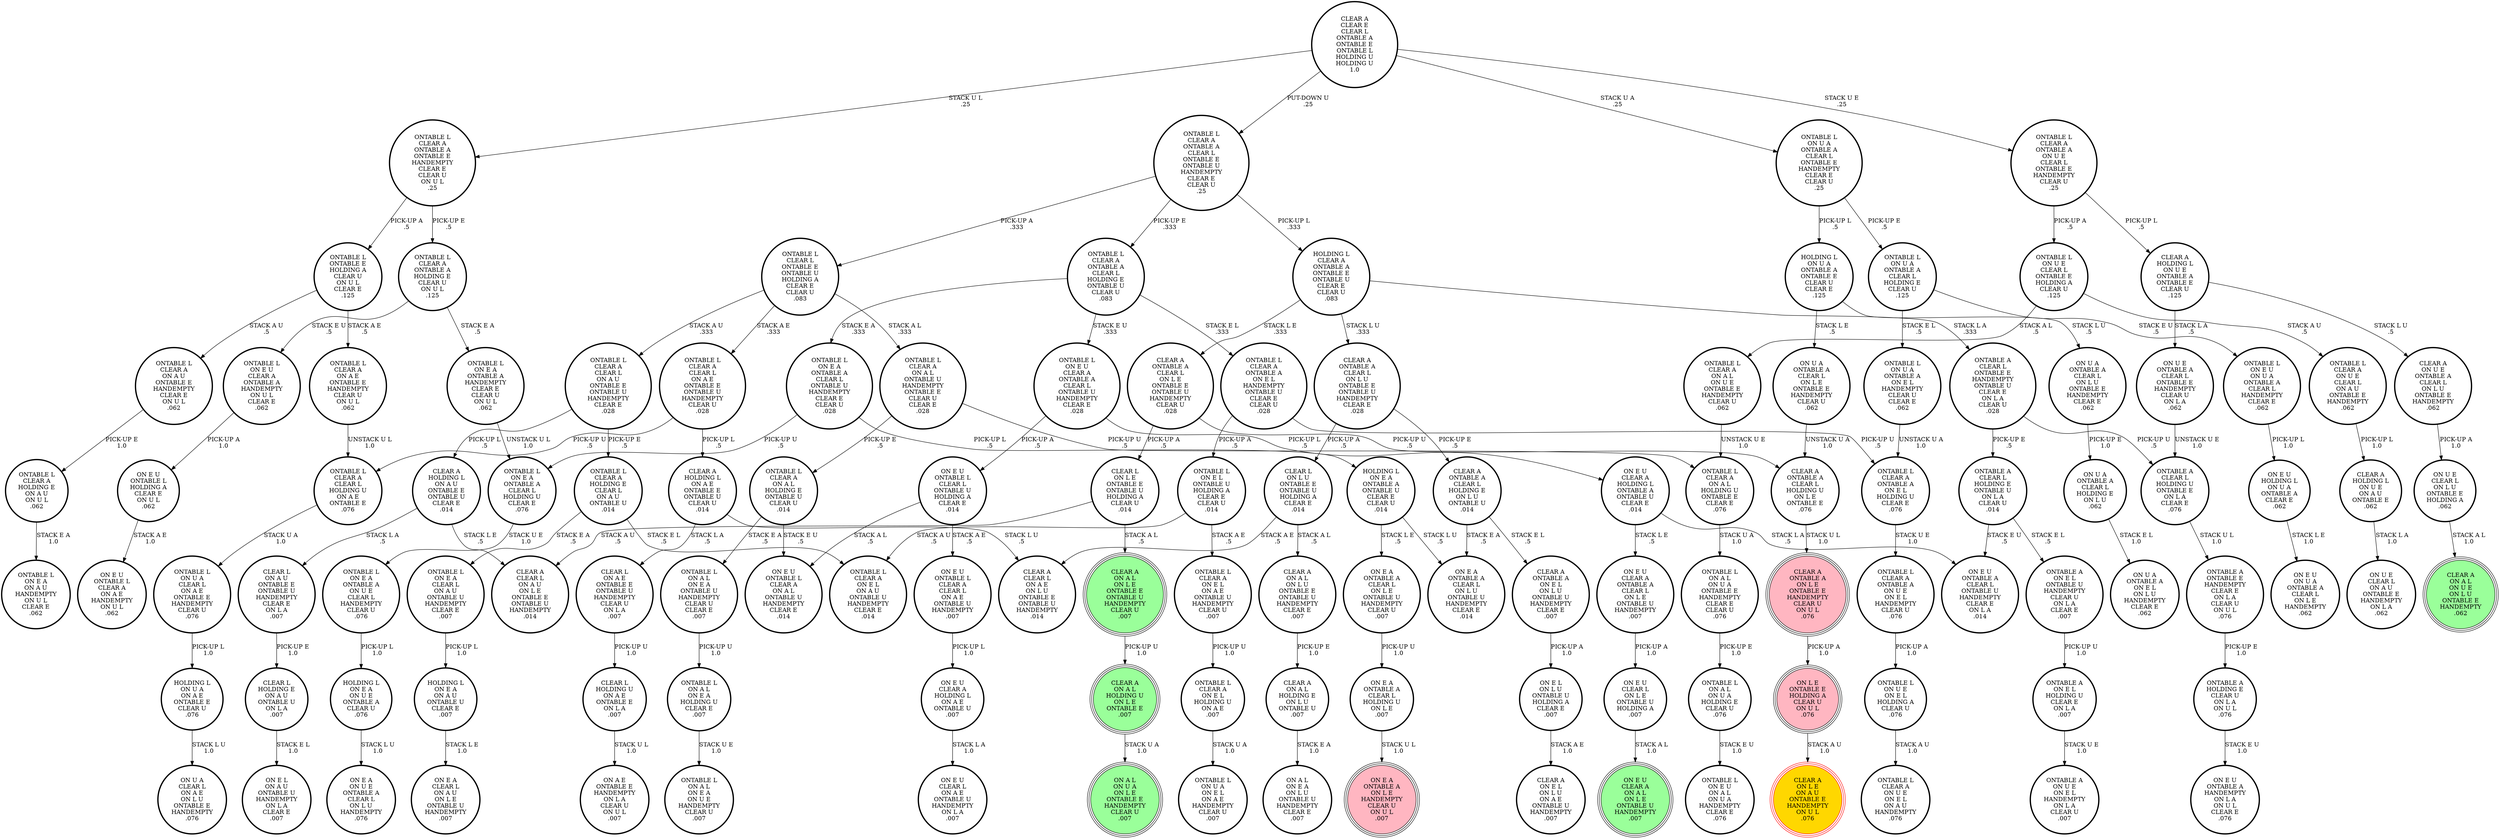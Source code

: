 digraph {
"ONTABLE L\nCLEAR A\nON A U\nONTABLE E\nHANDEMPTY\nCLEAR E\nON U L\n.062\n" -> "ONTABLE L\nCLEAR A\nHOLDING E\nON A U\nON U L\n.062\n"[label="PICK-UP E\n1.0\n"];
"ONTABLE L\nON E A\nONTABLE A\nCLEAR L\nHOLDING U\nCLEAR E\n.076\n" -> "ONTABLE L\nON E A\nONTABLE A\nON U E\nCLEAR L\nHANDEMPTY\nCLEAR U\n.076\n"[label="STACK U E\n1.0\n"];
"CLEAR A\nCLEAR E\nCLEAR L\nONTABLE A\nONTABLE E\nONTABLE L\nHOLDING U\nHOLDING U\n1.0\n" -> "ONTABLE L\nCLEAR A\nONTABLE A\nCLEAR L\nONTABLE E\nONTABLE U\nHANDEMPTY\nCLEAR E\nCLEAR U\n.25\n"[label="PUT-DOWN U\n.25\n"];
"CLEAR A\nCLEAR E\nCLEAR L\nONTABLE A\nONTABLE E\nONTABLE L\nHOLDING U\nHOLDING U\n1.0\n" -> "ONTABLE L\nON U A\nONTABLE A\nCLEAR L\nONTABLE E\nHANDEMPTY\nCLEAR E\nCLEAR U\n.25\n"[label="STACK U A\n.25\n"];
"CLEAR A\nCLEAR E\nCLEAR L\nONTABLE A\nONTABLE E\nONTABLE L\nHOLDING U\nHOLDING U\n1.0\n" -> "ONTABLE L\nCLEAR A\nONTABLE A\nONTABLE E\nHANDEMPTY\nCLEAR E\nCLEAR U\nON U L\n.25\n"[label="STACK U L\n.25\n"];
"CLEAR A\nCLEAR E\nCLEAR L\nONTABLE A\nONTABLE E\nONTABLE L\nHOLDING U\nHOLDING U\n1.0\n" -> "ONTABLE L\nCLEAR A\nONTABLE A\nON U E\nCLEAR L\nONTABLE E\nHANDEMPTY\nCLEAR U\n.25\n"[label="STACK U E\n.25\n"];
"ONTABLE L\nCLEAR A\nONTABLE A\nON U E\nON E L\nHANDEMPTY\nCLEAR U\n.076\n" -> "ONTABLE L\nON U E\nON E L\nHOLDING A\nCLEAR U\n.076\n"[label="PICK-UP A\n1.0\n"];
"HOLDING L\nON E A\nON U E\nONTABLE A\nCLEAR U\n.076\n" -> "ON E A\nON U E\nONTABLE A\nCLEAR L\nON L U\nHANDEMPTY\n.076\n"[label="STACK L U\n1.0\n"];
"CLEAR A\nONTABLE A\nCLEAR L\nON L E\nONTABLE E\nONTABLE U\nHANDEMPTY\nCLEAR U\n.028\n" -> "CLEAR A\nONTABLE A\nCLEAR L\nHOLDING U\nON L E\nONTABLE E\n.076\n"[label="PICK-UP U\n.5\n"];
"CLEAR A\nONTABLE A\nCLEAR L\nON L E\nONTABLE E\nONTABLE U\nHANDEMPTY\nCLEAR U\n.028\n" -> "CLEAR L\nON L E\nONTABLE E\nONTABLE U\nHOLDING A\nCLEAR U\n.014\n"[label="PICK-UP A\n.5\n"];
"ONTABLE L\nON A L\nON U A\nHOLDING E\nCLEAR U\n.076\n" -> "ONTABLE L\nON E U\nON A L\nON U A\nHANDEMPTY\nCLEAR E\n.076\n"[label="STACK E U\n1.0\n"];
"ONTABLE L\nCLEAR A\nHOLDING E\nCLEAR L\nON A U\nONTABLE U\n.014\n" -> "ONTABLE L\nON E A\nCLEAR L\nON A U\nONTABLE U\nHANDEMPTY\nCLEAR E\n.007\n"[label="STACK E A\n.5\n"];
"ONTABLE L\nCLEAR A\nHOLDING E\nCLEAR L\nON A U\nONTABLE U\n.014\n" -> "ONTABLE L\nCLEAR A\nON E L\nON A U\nONTABLE U\nHANDEMPTY\nCLEAR E\n.014\n"[label="STACK E L\n.5\n"];
"ONTABLE L\nON E A\nONTABLE A\nCLEAR L\nONTABLE U\nHANDEMPTY\nCLEAR E\nCLEAR U\n.028\n" -> "HOLDING L\nON E A\nONTABLE A\nONTABLE U\nCLEAR E\nCLEAR U\n.014\n"[label="PICK-UP L\n.5\n"];
"ONTABLE L\nON E A\nONTABLE A\nCLEAR L\nONTABLE U\nHANDEMPTY\nCLEAR E\nCLEAR U\n.028\n" -> "ONTABLE L\nON E A\nONTABLE A\nCLEAR L\nHOLDING U\nCLEAR E\n.076\n"[label="PICK-UP U\n.5\n"];
"ONTABLE L\nON E U\nCLEAR A\nONTABLE A\nHANDEMPTY\nON U L\nCLEAR E\n.062\n" -> "ON E U\nONTABLE L\nHOLDING A\nCLEAR E\nON U L\n.062\n"[label="PICK-UP A\n1.0\n"];
"ON E L\nON L U\nONTABLE U\nHOLDING A\nCLEAR E\n.007\n" -> "CLEAR A\nON E L\nON L U\nON A E\nONTABLE U\nHANDEMPTY\n.007\n"[label="STACK A E\n1.0\n"];
"CLEAR A\nONTABLE A\nCLEAR L\nHOLDING U\nON L E\nONTABLE E\n.076\n" -> "CLEAR A\nONTABLE A\nON L E\nONTABLE E\nHANDEMPTY\nCLEAR U\nON U L\n.076\n"[label="STACK U L\n1.0\n"];
"ONTABLE L\nON U E\nCLEAR L\nONTABLE E\nHOLDING A\nCLEAR U\n.125\n" -> "ONTABLE L\nCLEAR A\nON U E\nCLEAR L\nON A U\nONTABLE E\nHANDEMPTY\n.062\n"[label="STACK A U\n.5\n"];
"ONTABLE L\nON U E\nCLEAR L\nONTABLE E\nHOLDING A\nCLEAR U\n.125\n" -> "ONTABLE L\nCLEAR A\nON A L\nON U E\nONTABLE E\nHANDEMPTY\nCLEAR U\n.062\n"[label="STACK A L\n.5\n"];
"ONTABLE L\nON E A\nONTABLE A\nON U E\nCLEAR L\nHANDEMPTY\nCLEAR U\n.076\n" -> "HOLDING L\nON E A\nON U E\nONTABLE A\nCLEAR U\n.076\n"[label="PICK-UP L\n1.0\n"];
"HOLDING L\nON E A\nON A U\nONTABLE U\nCLEAR E\n.007\n" -> "ON E A\nCLEAR L\nON A U\nON L E\nONTABLE U\nHANDEMPTY\n.007\n"[label="STACK L E\n1.0\n"];
"ONTABLE L\nCLEAR A\nCLEAR L\nON A U\nONTABLE E\nONTABLE U\nHANDEMPTY\nCLEAR E\n.028\n" -> "ONTABLE L\nCLEAR A\nHOLDING E\nCLEAR L\nON A U\nONTABLE U\n.014\n"[label="PICK-UP E\n.5\n"];
"ONTABLE L\nCLEAR A\nCLEAR L\nON A U\nONTABLE E\nONTABLE U\nHANDEMPTY\nCLEAR E\n.028\n" -> "CLEAR A\nHOLDING L\nON A U\nONTABLE E\nONTABLE U\nCLEAR E\n.014\n"[label="PICK-UP L\n.5\n"];
"CLEAR L\nON L E\nONTABLE E\nONTABLE U\nHOLDING A\nCLEAR U\n.014\n" -> "CLEAR A\nCLEAR L\nON A U\nON L E\nONTABLE E\nONTABLE U\nHANDEMPTY\n.014\n"[label="STACK A U\n.5\n"];
"CLEAR L\nON L E\nONTABLE E\nONTABLE U\nHOLDING A\nCLEAR U\n.014\n" -> "CLEAR A\nON A L\nON L E\nONTABLE E\nONTABLE U\nHANDEMPTY\nCLEAR U\n.007\n"[label="STACK A L\n.5\n"];
"ON E A\nONTABLE A\nCLEAR L\nON L E\nONTABLE U\nHANDEMPTY\nCLEAR U\n.007\n" -> "ON E A\nONTABLE A\nCLEAR L\nHOLDING U\nON L E\n.007\n"[label="PICK-UP U\n1.0\n"];
"CLEAR A\nONTABLE A\nCLEAR L\nHOLDING E\nON L U\nONTABLE U\n.014\n" -> "ON E A\nONTABLE A\nCLEAR L\nON L U\nONTABLE U\nHANDEMPTY\nCLEAR E\n.014\n"[label="STACK E A\n.5\n"];
"CLEAR A\nONTABLE A\nCLEAR L\nHOLDING E\nON L U\nONTABLE U\n.014\n" -> "CLEAR A\nONTABLE A\nON E L\nON L U\nONTABLE U\nHANDEMPTY\nCLEAR E\n.007\n"[label="STACK E L\n.5\n"];
"ONTABLE L\nCLEAR A\nONTABLE A\nON E L\nHANDEMPTY\nONTABLE U\nCLEAR E\nCLEAR U\n.028\n" -> "ONTABLE L\nON E L\nONTABLE U\nHOLDING A\nCLEAR E\nCLEAR U\n.014\n"[label="PICK-UP A\n.5\n"];
"ONTABLE L\nCLEAR A\nONTABLE A\nON E L\nHANDEMPTY\nONTABLE U\nCLEAR E\nCLEAR U\n.028\n" -> "ONTABLE L\nCLEAR A\nONTABLE A\nON E L\nHOLDING U\nCLEAR E\n.076\n"[label="PICK-UP U\n.5\n"];
"ONTABLE A\nON E L\nONTABLE U\nHANDEMPTY\nCLEAR U\nON L A\nCLEAR E\n.007\n" -> "ONTABLE A\nON E L\nHOLDING U\nCLEAR E\nON L A\n.007\n"[label="PICK-UP U\n1.0\n"];
"ON L E\nONTABLE E\nHOLDING A\nCLEAR U\nON U L\n.076\n" -> "CLEAR A\nON L E\nON A U\nONTABLE E\nHANDEMPTY\nON U L\n.076\n"[label="STACK A U\n1.0\n"];
"ON U E\nCLEAR L\nON L U\nONTABLE E\nHOLDING A\n.062\n" -> "CLEAR A\nON A L\nON U E\nON L U\nONTABLE E\nHANDEMPTY\n.062\n"[label="STACK A L\n1.0\n"];
"ON U A\nONTABLE A\nCLEAR L\nON L E\nONTABLE E\nHANDEMPTY\nCLEAR U\n.062\n" -> "CLEAR A\nONTABLE A\nCLEAR L\nHOLDING U\nON L E\nONTABLE E\n.076\n"[label="UNSTACK U A\n1.0\n"];
"ONTABLE L\nCLEAR A\nCLEAR L\nON A E\nONTABLE E\nONTABLE U\nHANDEMPTY\nCLEAR U\n.028\n" -> "ONTABLE L\nCLEAR A\nCLEAR L\nHOLDING U\nON A E\nONTABLE E\n.076\n"[label="PICK-UP U\n.5\n"];
"ONTABLE L\nCLEAR A\nCLEAR L\nON A E\nONTABLE E\nONTABLE U\nHANDEMPTY\nCLEAR U\n.028\n" -> "CLEAR A\nHOLDING L\nON A E\nONTABLE E\nONTABLE U\nCLEAR U\n.014\n"[label="PICK-UP L\n.5\n"];
"CLEAR L\nON L U\nONTABLE E\nONTABLE U\nHOLDING A\nCLEAR E\n.014\n" -> "CLEAR A\nON A L\nON L U\nONTABLE E\nONTABLE U\nHANDEMPTY\nCLEAR E\n.007\n"[label="STACK A L\n.5\n"];
"CLEAR L\nON L U\nONTABLE E\nONTABLE U\nHOLDING A\nCLEAR E\n.014\n" -> "CLEAR A\nCLEAR L\nON A E\nON L U\nONTABLE E\nONTABLE U\nHANDEMPTY\n.014\n"[label="STACK A E\n.5\n"];
"CLEAR L\nON A U\nONTABLE E\nONTABLE U\nHANDEMPTY\nCLEAR E\nON L A\n.007\n" -> "CLEAR L\nHOLDING E\nON A U\nONTABLE U\nON L A\n.007\n"[label="PICK-UP E\n1.0\n"];
"ON E A\nONTABLE A\nCLEAR L\nHOLDING U\nON L E\n.007\n" -> "ON E A\nONTABLE A\nON L E\nHANDEMPTY\nCLEAR U\nON U L\n.007\n"[label="STACK U L\n1.0\n"];
"ONTABLE L\nON U A\nCLEAR L\nON A E\nONTABLE E\nHANDEMPTY\nCLEAR U\n.076\n" -> "HOLDING L\nON U A\nON A E\nONTABLE E\nCLEAR U\n.076\n"[label="PICK-UP L\n1.0\n"];
"ONTABLE L\nON U A\nONTABLE A\nCLEAR L\nONTABLE E\nHANDEMPTY\nCLEAR E\nCLEAR U\n.25\n" -> "HOLDING L\nON U A\nONTABLE A\nONTABLE E\nCLEAR U\nCLEAR E\n.125\n"[label="PICK-UP L\n.5\n"];
"ONTABLE L\nON U A\nONTABLE A\nCLEAR L\nONTABLE E\nHANDEMPTY\nCLEAR E\nCLEAR U\n.25\n" -> "ONTABLE L\nON U A\nONTABLE A\nCLEAR L\nHOLDING E\nCLEAR U\n.125\n"[label="PICK-UP E\n.5\n"];
"HOLDING L\nON E A\nONTABLE A\nONTABLE U\nCLEAR E\nCLEAR U\n.014\n" -> "ON E A\nONTABLE A\nCLEAR L\nON L E\nONTABLE U\nHANDEMPTY\nCLEAR U\n.007\n"[label="STACK L E\n.5\n"];
"HOLDING L\nON E A\nONTABLE A\nONTABLE U\nCLEAR E\nCLEAR U\n.014\n" -> "ON E A\nONTABLE A\nCLEAR L\nON L U\nONTABLE U\nHANDEMPTY\nCLEAR E\n.014\n"[label="STACK L U\n.5\n"];
"CLEAR L\nHOLDING U\nON A E\nONTABLE E\nON L A\n.007\n" -> "ON A E\nONTABLE E\nHANDEMPTY\nON L A\nCLEAR U\nON U L\n.007\n"[label="STACK U L\n1.0\n"];
"ONTABLE L\nON U A\nONTABLE A\nON E L\nHANDEMPTY\nCLEAR U\nCLEAR E\n.062\n" -> "ONTABLE L\nCLEAR A\nONTABLE A\nON E L\nHOLDING U\nCLEAR E\n.076\n"[label="UNSTACK U A\n1.0\n"];
"CLEAR A\nONTABLE A\nCLEAR L\nON L U\nONTABLE E\nONTABLE U\nHANDEMPTY\nCLEAR E\n.028\n" -> "CLEAR A\nONTABLE A\nCLEAR L\nHOLDING E\nON L U\nONTABLE U\n.014\n"[label="PICK-UP E\n.5\n"];
"CLEAR A\nONTABLE A\nCLEAR L\nON L U\nONTABLE E\nONTABLE U\nHANDEMPTY\nCLEAR E\n.028\n" -> "CLEAR L\nON L U\nONTABLE E\nONTABLE U\nHOLDING A\nCLEAR E\n.014\n"[label="PICK-UP A\n.5\n"];
"ONTABLE L\nON E A\nONTABLE A\nHANDEMPTY\nCLEAR E\nCLEAR U\nON U L\n.062\n" -> "ONTABLE L\nON E A\nONTABLE A\nCLEAR L\nHOLDING U\nCLEAR E\n.076\n"[label="UNSTACK U L\n1.0\n"];
"CLEAR A\nON A L\nON L E\nONTABLE E\nONTABLE U\nHANDEMPTY\nCLEAR U\n.007\n" -> "CLEAR A\nON A L\nHOLDING U\nON L E\nONTABLE E\n.007\n"[label="PICK-UP U\n1.0\n"];
"ON E U\nONTABLE L\nCLEAR L\nONTABLE U\nHOLDING A\nCLEAR E\n.014\n" -> "ON E U\nONTABLE L\nCLEAR A\nCLEAR L\nON A E\nONTABLE U\nHANDEMPTY\n.007\n"[label="STACK A E\n.5\n"];
"ON E U\nONTABLE L\nCLEAR L\nONTABLE U\nHOLDING A\nCLEAR E\n.014\n" -> "ON E U\nONTABLE L\nCLEAR A\nON A L\nONTABLE U\nHANDEMPTY\nCLEAR E\n.014\n"[label="STACK A L\n.5\n"];
"ONTABLE L\nCLEAR A\nON E L\nON A E\nONTABLE U\nHANDEMPTY\nCLEAR U\n.007\n" -> "ONTABLE L\nCLEAR A\nON E L\nHOLDING U\nON A E\n.007\n"[label="PICK-UP U\n1.0\n"];
"CLEAR A\nON U E\nONTABLE A\nCLEAR L\nON L U\nONTABLE E\nHANDEMPTY\n.062\n" -> "ON U E\nCLEAR L\nON L U\nONTABLE E\nHOLDING A\n.062\n"[label="PICK-UP A\n1.0\n"];
"ONTABLE L\nCLEAR A\nONTABLE A\nCLEAR L\nHOLDING E\nONTABLE U\nCLEAR U\n.083\n" -> "ONTABLE L\nCLEAR A\nONTABLE A\nON E L\nHANDEMPTY\nONTABLE U\nCLEAR E\nCLEAR U\n.028\n"[label="STACK E L\n.333\n"];
"ONTABLE L\nCLEAR A\nONTABLE A\nCLEAR L\nHOLDING E\nONTABLE U\nCLEAR U\n.083\n" -> "ONTABLE L\nON E A\nONTABLE A\nCLEAR L\nONTABLE U\nHANDEMPTY\nCLEAR E\nCLEAR U\n.028\n"[label="STACK E A\n.333\n"];
"ONTABLE L\nCLEAR A\nONTABLE A\nCLEAR L\nHOLDING E\nONTABLE U\nCLEAR U\n.083\n" -> "ONTABLE L\nON E U\nCLEAR A\nONTABLE A\nCLEAR L\nONTABLE U\nHANDEMPTY\nCLEAR E\n.028\n"[label="STACK E U\n.333\n"];
"CLEAR A\nHOLDING L\nON U E\nONTABLE A\nONTABLE E\nCLEAR U\n.125\n" -> "ON U E\nONTABLE A\nCLEAR L\nONTABLE E\nHANDEMPTY\nCLEAR U\nON L A\n.062\n"[label="STACK L A\n.5\n"];
"CLEAR A\nHOLDING L\nON U E\nONTABLE A\nONTABLE E\nCLEAR U\n.125\n" -> "CLEAR A\nON U E\nONTABLE A\nCLEAR L\nON L U\nONTABLE E\nHANDEMPTY\n.062\n"[label="STACK L U\n.5\n"];
"ONTABLE A\nHOLDING E\nCLEAR U\nON L A\nON U L\n.076\n" -> "ON E U\nONTABLE A\nHANDEMPTY\nON L A\nON U L\nCLEAR E\n.076\n"[label="STACK E U\n1.0\n"];
"ONTABLE L\nCLEAR A\nON A L\nON U E\nONTABLE E\nHANDEMPTY\nCLEAR U\n.062\n" -> "ONTABLE L\nCLEAR A\nON A L\nHOLDING U\nONTABLE E\nCLEAR E\n.076\n"[label="UNSTACK U E\n1.0\n"];
"HOLDING L\nON U A\nONTABLE A\nONTABLE E\nCLEAR U\nCLEAR E\n.125\n" -> "ON U A\nONTABLE A\nCLEAR L\nON L E\nONTABLE E\nHANDEMPTY\nCLEAR U\n.062\n"[label="STACK L E\n.5\n"];
"HOLDING L\nON U A\nONTABLE A\nONTABLE E\nCLEAR U\nCLEAR E\n.125\n" -> "ON U A\nONTABLE A\nCLEAR L\nON L U\nONTABLE E\nHANDEMPTY\nCLEAR E\n.062\n"[label="STACK L U\n.5\n"];
"ONTABLE L\nCLEAR A\nHOLDING E\nON A U\nON U L\n.062\n" -> "ONTABLE L\nON E A\nON A U\nHANDEMPTY\nON U L\nCLEAR E\n.062\n"[label="STACK E A\n1.0\n"];
"ONTABLE L\nCLEAR A\nON A E\nONTABLE E\nHANDEMPTY\nCLEAR U\nON U L\n.062\n" -> "ONTABLE L\nCLEAR A\nCLEAR L\nHOLDING U\nON A E\nONTABLE E\n.076\n"[label="UNSTACK U L\n1.0\n"];
"ONTABLE L\nONTABLE E\nHOLDING A\nCLEAR U\nON U L\nCLEAR E\n.125\n" -> "ONTABLE L\nCLEAR A\nON A E\nONTABLE E\nHANDEMPTY\nCLEAR U\nON U L\n.062\n"[label="STACK A E\n.5\n"];
"ONTABLE L\nONTABLE E\nHOLDING A\nCLEAR U\nON U L\nCLEAR E\n.125\n" -> "ONTABLE L\nCLEAR A\nON A U\nONTABLE E\nHANDEMPTY\nCLEAR E\nON U L\n.062\n"[label="STACK A U\n.5\n"];
"CLEAR A\nHOLDING L\nON U E\nON A U\nONTABLE E\n.062\n" -> "ON U E\nCLEAR L\nON A U\nONTABLE E\nHANDEMPTY\nON L A\n.062\n"[label="STACK L A\n1.0\n"];
"CLEAR A\nONTABLE A\nON L E\nONTABLE E\nHANDEMPTY\nCLEAR U\nON U L\n.076\n" -> "ON L E\nONTABLE E\nHOLDING A\nCLEAR U\nON U L\n.076\n"[label="PICK-UP A\n1.0\n"];
"CLEAR A\nON A L\nHOLDING E\nON L U\nONTABLE U\n.007\n" -> "ON A L\nON E A\nON L U\nONTABLE U\nHANDEMPTY\nCLEAR E\n.007\n"[label="STACK E A\n1.0\n"];
"ON U A\nONTABLE A\nCLEAR L\nON L U\nONTABLE E\nHANDEMPTY\nCLEAR E\n.062\n" -> "ON U A\nONTABLE A\nCLEAR L\nHOLDING E\nON L U\n.062\n"[label="PICK-UP E\n1.0\n"];
"ON E U\nONTABLE L\nHOLDING A\nCLEAR E\nON U L\n.062\n" -> "ON E U\nONTABLE L\nCLEAR A\nON A E\nHANDEMPTY\nON U L\n.062\n"[label="STACK A E\n1.0\n"];
"ONTABLE L\nON E U\nCLEAR A\nONTABLE A\nCLEAR L\nONTABLE U\nHANDEMPTY\nCLEAR E\n.028\n" -> "ON E U\nCLEAR A\nHOLDING L\nONTABLE A\nONTABLE U\nCLEAR E\n.014\n"[label="PICK-UP L\n.5\n"];
"ONTABLE L\nON E U\nCLEAR A\nONTABLE A\nCLEAR L\nONTABLE U\nHANDEMPTY\nCLEAR E\n.028\n" -> "ON E U\nONTABLE L\nCLEAR L\nONTABLE U\nHOLDING A\nCLEAR E\n.014\n"[label="PICK-UP A\n.5\n"];
"ON U A\nONTABLE A\nCLEAR L\nHOLDING E\nON L U\n.062\n" -> "ON U A\nONTABLE A\nON E L\nON L U\nHANDEMPTY\nCLEAR E\n.062\n"[label="STACK E L\n1.0\n"];
"HOLDING L\nON U A\nON A E\nONTABLE E\nCLEAR U\n.076\n" -> "ON U A\nCLEAR L\nON A E\nON L U\nONTABLE E\nHANDEMPTY\n.076\n"[label="STACK L U\n1.0\n"];
"ONTABLE L\nCLEAR L\nONTABLE E\nONTABLE U\nHOLDING A\nCLEAR E\nCLEAR U\n.083\n" -> "ONTABLE L\nCLEAR A\nON A L\nONTABLE U\nHANDEMPTY\nONTABLE E\nCLEAR U\nCLEAR E\n.028\n"[label="STACK A L\n.333\n"];
"ONTABLE L\nCLEAR L\nONTABLE E\nONTABLE U\nHOLDING A\nCLEAR E\nCLEAR U\n.083\n" -> "ONTABLE L\nCLEAR A\nCLEAR L\nON A E\nONTABLE E\nONTABLE U\nHANDEMPTY\nCLEAR U\n.028\n"[label="STACK A E\n.333\n"];
"ONTABLE L\nCLEAR L\nONTABLE E\nONTABLE U\nHOLDING A\nCLEAR E\nCLEAR U\n.083\n" -> "ONTABLE L\nCLEAR A\nCLEAR L\nON A U\nONTABLE E\nONTABLE U\nHANDEMPTY\nCLEAR E\n.028\n"[label="STACK A U\n.333\n"];
"ONTABLE L\nCLEAR A\nON A L\nHOLDING U\nONTABLE E\nCLEAR E\n.076\n" -> "ONTABLE L\nON A L\nON U A\nONTABLE E\nHANDEMPTY\nCLEAR E\nCLEAR U\n.076\n"[label="STACK U A\n1.0\n"];
"ONTABLE A\nON E L\nHOLDING U\nCLEAR E\nON L A\n.007\n" -> "ONTABLE A\nON U E\nON E L\nHANDEMPTY\nON L A\nCLEAR U\n.007\n"[label="STACK U E\n1.0\n"];
"ON E U\nCLEAR A\nHOLDING L\nONTABLE A\nONTABLE U\nCLEAR E\n.014\n" -> "ON E U\nCLEAR A\nONTABLE A\nCLEAR L\nON L E\nONTABLE U\nHANDEMPTY\n.007\n"[label="STACK L E\n.5\n"];
"ON E U\nCLEAR A\nHOLDING L\nONTABLE A\nONTABLE U\nCLEAR E\n.014\n" -> "ON E U\nONTABLE A\nCLEAR L\nONTABLE U\nHANDEMPTY\nCLEAR E\nON L A\n.014\n"[label="STACK L A\n.5\n"];
"ONTABLE L\nCLEAR A\nCLEAR L\nHOLDING U\nON A E\nONTABLE E\n.076\n" -> "ONTABLE L\nON U A\nCLEAR L\nON A E\nONTABLE E\nHANDEMPTY\nCLEAR U\n.076\n"[label="STACK U A\n1.0\n"];
"CLEAR A\nON A L\nON L U\nONTABLE E\nONTABLE U\nHANDEMPTY\nCLEAR E\n.007\n" -> "CLEAR A\nON A L\nHOLDING E\nON L U\nONTABLE U\n.007\n"[label="PICK-UP E\n1.0\n"];
"CLEAR L\nHOLDING E\nON A U\nONTABLE U\nON L A\n.007\n" -> "ON E L\nON A U\nONTABLE U\nHANDEMPTY\nON L A\nCLEAR E\n.007\n"[label="STACK E L\n1.0\n"];
"CLEAR A\nON A L\nHOLDING U\nON L E\nONTABLE E\n.007\n" -> "ON A L\nON U A\nON L E\nONTABLE E\nHANDEMPTY\nCLEAR U\n.007\n"[label="STACK U A\n1.0\n"];
"ON U E\nONTABLE A\nCLEAR L\nONTABLE E\nHANDEMPTY\nCLEAR U\nON L A\n.062\n" -> "ONTABLE A\nCLEAR L\nHOLDING U\nONTABLE E\nON L A\nCLEAR E\n.076\n"[label="UNSTACK U E\n1.0\n"];
"ONTABLE L\nCLEAR A\nON E L\nHOLDING U\nON A E\n.007\n" -> "ONTABLE L\nON U A\nON E L\nON A E\nHANDEMPTY\nCLEAR U\n.007\n"[label="STACK U A\n1.0\n"];
"ON E U\nCLEAR A\nONTABLE A\nCLEAR L\nON L E\nONTABLE U\nHANDEMPTY\n.007\n" -> "ON E U\nCLEAR L\nON L E\nONTABLE U\nHOLDING A\n.007\n"[label="PICK-UP A\n1.0\n"];
"ONTABLE L\nON U A\nONTABLE A\nCLEAR L\nHOLDING E\nCLEAR U\n.125\n" -> "ONTABLE L\nON E U\nON U A\nONTABLE A\nCLEAR L\nHANDEMPTY\nCLEAR E\n.062\n"[label="STACK E U\n.5\n"];
"ONTABLE L\nON U A\nONTABLE A\nCLEAR L\nHOLDING E\nCLEAR U\n.125\n" -> "ONTABLE L\nON U A\nONTABLE A\nON E L\nHANDEMPTY\nCLEAR U\nCLEAR E\n.062\n"[label="STACK E L\n.5\n"];
"HOLDING L\nCLEAR A\nONTABLE A\nONTABLE E\nONTABLE U\nCLEAR E\nCLEAR U\n.083\n" -> "CLEAR A\nONTABLE A\nCLEAR L\nON L U\nONTABLE E\nONTABLE U\nHANDEMPTY\nCLEAR E\n.028\n"[label="STACK L U\n.333\n"];
"HOLDING L\nCLEAR A\nONTABLE A\nONTABLE E\nONTABLE U\nCLEAR E\nCLEAR U\n.083\n" -> "ONTABLE A\nCLEAR L\nONTABLE E\nHANDEMPTY\nONTABLE U\nCLEAR E\nON L A\nCLEAR U\n.028\n"[label="STACK L A\n.333\n"];
"HOLDING L\nCLEAR A\nONTABLE A\nONTABLE E\nONTABLE U\nCLEAR E\nCLEAR U\n.083\n" -> "CLEAR A\nONTABLE A\nCLEAR L\nON L E\nONTABLE E\nONTABLE U\nHANDEMPTY\nCLEAR U\n.028\n"[label="STACK L E\n.333\n"];
"ONTABLE A\nCLEAR L\nHOLDING E\nONTABLE U\nON L A\nCLEAR U\n.014\n" -> "ON E U\nONTABLE A\nCLEAR L\nONTABLE U\nHANDEMPTY\nCLEAR E\nON L A\n.014\n"[label="STACK E U\n.5\n"];
"ONTABLE A\nCLEAR L\nHOLDING E\nONTABLE U\nON L A\nCLEAR U\n.014\n" -> "ONTABLE A\nON E L\nONTABLE U\nHANDEMPTY\nCLEAR U\nON L A\nCLEAR E\n.007\n"[label="STACK E L\n.5\n"];
"ONTABLE L\nCLEAR A\nONTABLE A\nON E L\nHOLDING U\nCLEAR E\n.076\n" -> "ONTABLE L\nCLEAR A\nONTABLE A\nON U E\nON E L\nHANDEMPTY\nCLEAR U\n.076\n"[label="STACK U E\n1.0\n"];
"ONTABLE L\nCLEAR A\nONTABLE A\nHOLDING E\nCLEAR U\nON U L\n.125\n" -> "ONTABLE L\nON E A\nONTABLE A\nHANDEMPTY\nCLEAR E\nCLEAR U\nON U L\n.062\n"[label="STACK E A\n.5\n"];
"ONTABLE L\nCLEAR A\nONTABLE A\nHOLDING E\nCLEAR U\nON U L\n.125\n" -> "ONTABLE L\nON E U\nCLEAR A\nONTABLE A\nHANDEMPTY\nON U L\nCLEAR E\n.062\n"[label="STACK E U\n.5\n"];
"ON E U\nCLEAR A\nHOLDING L\nON A E\nONTABLE U\n.007\n" -> "ON E U\nCLEAR L\nON A E\nONTABLE U\nHANDEMPTY\nON L A\n.007\n"[label="STACK L A\n1.0\n"];
"ONTABLE L\nON A L\nON E A\nONTABLE U\nHANDEMPTY\nCLEAR U\nCLEAR E\n.007\n" -> "ONTABLE L\nON A L\nON E A\nHOLDING U\nCLEAR E\n.007\n"[label="PICK-UP U\n1.0\n"];
"ONTABLE A\nCLEAR L\nHOLDING U\nONTABLE E\nON L A\nCLEAR E\n.076\n" -> "ONTABLE A\nONTABLE E\nHANDEMPTY\nCLEAR E\nON L A\nCLEAR U\nON U L\n.076\n"[label="STACK U L\n1.0\n"];
"ONTABLE L\nON U E\nON E L\nHOLDING A\nCLEAR U\n.076\n" -> "ONTABLE L\nCLEAR A\nON U E\nON E L\nON A U\nHANDEMPTY\n.076\n"[label="STACK A U\n1.0\n"];
"ONTABLE L\nCLEAR A\nON A L\nHOLDING E\nONTABLE U\nCLEAR U\n.014\n" -> "ONTABLE L\nON A L\nON E A\nONTABLE U\nHANDEMPTY\nCLEAR U\nCLEAR E\n.007\n"[label="STACK E A\n.5\n"];
"ONTABLE L\nCLEAR A\nON A L\nHOLDING E\nONTABLE U\nCLEAR U\n.014\n" -> "ON E U\nONTABLE L\nCLEAR A\nON A L\nONTABLE U\nHANDEMPTY\nCLEAR E\n.014\n"[label="STACK E U\n.5\n"];
"CLEAR L\nON A E\nONTABLE E\nONTABLE U\nHANDEMPTY\nCLEAR U\nON L A\n.007\n" -> "CLEAR L\nHOLDING U\nON A E\nONTABLE E\nON L A\n.007\n"[label="PICK-UP U\n1.0\n"];
"ONTABLE L\nCLEAR A\nON A L\nONTABLE U\nHANDEMPTY\nONTABLE E\nCLEAR U\nCLEAR E\n.028\n" -> "ONTABLE L\nCLEAR A\nON A L\nHOLDING E\nONTABLE U\nCLEAR U\n.014\n"[label="PICK-UP E\n.5\n"];
"ONTABLE L\nCLEAR A\nON A L\nONTABLE U\nHANDEMPTY\nONTABLE E\nCLEAR U\nCLEAR E\n.028\n" -> "ONTABLE L\nCLEAR A\nON A L\nHOLDING U\nONTABLE E\nCLEAR E\n.076\n"[label="PICK-UP U\n.5\n"];
"CLEAR A\nHOLDING L\nON A U\nONTABLE E\nONTABLE U\nCLEAR E\n.014\n" -> "CLEAR L\nON A U\nONTABLE E\nONTABLE U\nHANDEMPTY\nCLEAR E\nON L A\n.007\n"[label="STACK L A\n.5\n"];
"CLEAR A\nHOLDING L\nON A U\nONTABLE E\nONTABLE U\nCLEAR E\n.014\n" -> "CLEAR A\nCLEAR L\nON A U\nON L E\nONTABLE E\nONTABLE U\nHANDEMPTY\n.014\n"[label="STACK L E\n.5\n"];
"ON E U\nHOLDING L\nON U A\nONTABLE A\nCLEAR E\n.062\n" -> "ON E U\nON U A\nONTABLE A\nCLEAR L\nON L E\nHANDEMPTY\n.062\n"[label="STACK L E\n1.0\n"];
"ONTABLE L\nCLEAR A\nONTABLE A\nONTABLE E\nHANDEMPTY\nCLEAR E\nCLEAR U\nON U L\n.25\n" -> "ONTABLE L\nONTABLE E\nHOLDING A\nCLEAR U\nON U L\nCLEAR E\n.125\n"[label="PICK-UP A\n.5\n"];
"ONTABLE L\nCLEAR A\nONTABLE A\nONTABLE E\nHANDEMPTY\nCLEAR E\nCLEAR U\nON U L\n.25\n" -> "ONTABLE L\nCLEAR A\nONTABLE A\nHOLDING E\nCLEAR U\nON U L\n.125\n"[label="PICK-UP E\n.5\n"];
"ONTABLE L\nON E A\nCLEAR L\nON A U\nONTABLE U\nHANDEMPTY\nCLEAR E\n.007\n" -> "HOLDING L\nON E A\nON A U\nONTABLE U\nCLEAR E\n.007\n"[label="PICK-UP L\n1.0\n"];
"CLEAR A\nHOLDING L\nON A E\nONTABLE E\nONTABLE U\nCLEAR U\n.014\n" -> "CLEAR L\nON A E\nONTABLE E\nONTABLE U\nHANDEMPTY\nCLEAR U\nON L A\n.007\n"[label="STACK L A\n.5\n"];
"CLEAR A\nHOLDING L\nON A E\nONTABLE E\nONTABLE U\nCLEAR U\n.014\n" -> "CLEAR A\nCLEAR L\nON A E\nON L U\nONTABLE E\nONTABLE U\nHANDEMPTY\n.014\n"[label="STACK L U\n.5\n"];
"ONTABLE L\nCLEAR A\nONTABLE A\nCLEAR L\nONTABLE E\nONTABLE U\nHANDEMPTY\nCLEAR E\nCLEAR U\n.25\n" -> "ONTABLE L\nCLEAR L\nONTABLE E\nONTABLE U\nHOLDING A\nCLEAR E\nCLEAR U\n.083\n"[label="PICK-UP A\n.333\n"];
"ONTABLE L\nCLEAR A\nONTABLE A\nCLEAR L\nONTABLE E\nONTABLE U\nHANDEMPTY\nCLEAR E\nCLEAR U\n.25\n" -> "HOLDING L\nCLEAR A\nONTABLE A\nONTABLE E\nONTABLE U\nCLEAR E\nCLEAR U\n.083\n"[label="PICK-UP L\n.333\n"];
"ONTABLE L\nCLEAR A\nONTABLE A\nCLEAR L\nONTABLE E\nONTABLE U\nHANDEMPTY\nCLEAR E\nCLEAR U\n.25\n" -> "ONTABLE L\nCLEAR A\nONTABLE A\nCLEAR L\nHOLDING E\nONTABLE U\nCLEAR U\n.083\n"[label="PICK-UP E\n.333\n"];
"CLEAR A\nONTABLE A\nON E L\nON L U\nONTABLE U\nHANDEMPTY\nCLEAR E\n.007\n" -> "ON E L\nON L U\nONTABLE U\nHOLDING A\nCLEAR E\n.007\n"[label="PICK-UP A\n1.0\n"];
"ON E U\nONTABLE L\nCLEAR A\nCLEAR L\nON A E\nONTABLE U\nHANDEMPTY\n.007\n" -> "ON E U\nCLEAR A\nHOLDING L\nON A E\nONTABLE U\n.007\n"[label="PICK-UP L\n1.0\n"];
"ONTABLE L\nCLEAR A\nONTABLE A\nON U E\nCLEAR L\nONTABLE E\nHANDEMPTY\nCLEAR U\n.25\n" -> "ONTABLE L\nON U E\nCLEAR L\nONTABLE E\nHOLDING A\nCLEAR U\n.125\n"[label="PICK-UP A\n.5\n"];
"ONTABLE L\nCLEAR A\nONTABLE A\nON U E\nCLEAR L\nONTABLE E\nHANDEMPTY\nCLEAR U\n.25\n" -> "CLEAR A\nHOLDING L\nON U E\nONTABLE A\nONTABLE E\nCLEAR U\n.125\n"[label="PICK-UP L\n.5\n"];
"ON E U\nCLEAR L\nON L E\nONTABLE U\nHOLDING A\n.007\n" -> "ON E U\nCLEAR A\nON A L\nON L E\nONTABLE U\nHANDEMPTY\n.007\n"[label="STACK A L\n1.0\n"];
"ONTABLE L\nON E L\nONTABLE U\nHOLDING A\nCLEAR E\nCLEAR U\n.014\n" -> "ONTABLE L\nCLEAR A\nON E L\nON A E\nONTABLE U\nHANDEMPTY\nCLEAR U\n.007\n"[label="STACK A E\n.5\n"];
"ONTABLE L\nON E L\nONTABLE U\nHOLDING A\nCLEAR E\nCLEAR U\n.014\n" -> "ONTABLE L\nCLEAR A\nON E L\nON A U\nONTABLE U\nHANDEMPTY\nCLEAR E\n.014\n"[label="STACK A U\n.5\n"];
"ONTABLE A\nCLEAR L\nONTABLE E\nHANDEMPTY\nONTABLE U\nCLEAR E\nON L A\nCLEAR U\n.028\n" -> "ONTABLE A\nCLEAR L\nHOLDING E\nONTABLE U\nON L A\nCLEAR U\n.014\n"[label="PICK-UP E\n.5\n"];
"ONTABLE A\nCLEAR L\nONTABLE E\nHANDEMPTY\nONTABLE U\nCLEAR E\nON L A\nCLEAR U\n.028\n" -> "ONTABLE A\nCLEAR L\nHOLDING U\nONTABLE E\nON L A\nCLEAR E\n.076\n"[label="PICK-UP U\n.5\n"];
"ONTABLE L\nCLEAR A\nON U E\nCLEAR L\nON A U\nONTABLE E\nHANDEMPTY\n.062\n" -> "CLEAR A\nHOLDING L\nON U E\nON A U\nONTABLE E\n.062\n"[label="PICK-UP L\n1.0\n"];
"ONTABLE L\nON A L\nON U A\nONTABLE E\nHANDEMPTY\nCLEAR E\nCLEAR U\n.076\n" -> "ONTABLE L\nON A L\nON U A\nHOLDING E\nCLEAR U\n.076\n"[label="PICK-UP E\n1.0\n"];
"ONTABLE A\nONTABLE E\nHANDEMPTY\nCLEAR E\nON L A\nCLEAR U\nON U L\n.076\n" -> "ONTABLE A\nHOLDING E\nCLEAR U\nON L A\nON U L\n.076\n"[label="PICK-UP E\n1.0\n"];
"ONTABLE L\nON E U\nON U A\nONTABLE A\nCLEAR L\nHANDEMPTY\nCLEAR E\n.062\n" -> "ON E U\nHOLDING L\nON U A\nONTABLE A\nCLEAR E\n.062\n"[label="PICK-UP L\n1.0\n"];
"ONTABLE L\nON A L\nON E A\nHOLDING U\nCLEAR E\n.007\n" -> "ONTABLE L\nON A L\nON E A\nON U E\nHANDEMPTY\nCLEAR U\n.007\n"[label="STACK U E\n1.0\n"];
"ON E L\nON A U\nONTABLE U\nHANDEMPTY\nON L A\nCLEAR E\n.007\n" [shape=circle, penwidth=3];
"ON E A\nON U E\nONTABLE A\nCLEAR L\nON L U\nHANDEMPTY\n.076\n" [shape=circle, penwidth=3];
"CLEAR A\nON A L\nON U E\nON L U\nONTABLE E\nHANDEMPTY\n.062\n" [shape=circle, style=filled, fillcolor=palegreen1, peripheries=3];
"ONTABLE L\nON E U\nON A L\nON U A\nHANDEMPTY\nCLEAR E\n.076\n" [shape=circle, penwidth=3];
"CLEAR A\nON E L\nON L U\nON A E\nONTABLE U\nHANDEMPTY\n.007\n" [shape=circle, penwidth=3];
"ONTABLE L\nON A L\nON E A\nON U E\nHANDEMPTY\nCLEAR U\n.007\n" [shape=circle, penwidth=3];
"ON E U\nONTABLE L\nCLEAR A\nON A L\nONTABLE U\nHANDEMPTY\nCLEAR E\n.014\n" [shape=circle, penwidth=3];
"ON E A\nCLEAR L\nON A U\nON L E\nONTABLE U\nHANDEMPTY\n.007\n" [shape=circle, penwidth=3];
"ON E A\nONTABLE A\nCLEAR L\nON L U\nONTABLE U\nHANDEMPTY\nCLEAR E\n.014\n" [shape=circle, penwidth=3];
"ONTABLE A\nON U E\nON E L\nHANDEMPTY\nON L A\nCLEAR U\n.007\n" [shape=circle, penwidth=3];
"ONTABLE L\nCLEAR A\nON E L\nON A U\nONTABLE U\nHANDEMPTY\nCLEAR E\n.014\n" [shape=circle, penwidth=3];
"ON E U\nON U A\nONTABLE A\nCLEAR L\nON L E\nHANDEMPTY\n.062\n" [shape=circle, penwidth=3];
"ON E U\nONTABLE L\nCLEAR A\nON A E\nHANDEMPTY\nON U L\n.062\n" [shape=circle, penwidth=3];
"ON E U\nCLEAR L\nON A E\nONTABLE U\nHANDEMPTY\nON L A\n.007\n" [shape=circle, penwidth=3];
"ON E U\nONTABLE A\nHANDEMPTY\nON L A\nON U L\nCLEAR E\n.076\n" [shape=circle, penwidth=3];
"ON A L\nON E A\nON L U\nONTABLE U\nHANDEMPTY\nCLEAR E\n.007\n" [shape=circle, penwidth=3];
"ONTABLE L\nCLEAR A\nON U E\nON E L\nON A U\nHANDEMPTY\n.076\n" [shape=circle, penwidth=3];
"ON U A\nONTABLE A\nON E L\nON L U\nHANDEMPTY\nCLEAR E\n.062\n" [shape=circle, penwidth=3];
"ONTABLE L\nON E A\nON A U\nHANDEMPTY\nON U L\nCLEAR E\n.062\n" [shape=circle, penwidth=3];
"ON U E\nCLEAR L\nON A U\nONTABLE E\nHANDEMPTY\nON L A\n.062\n" [shape=circle, penwidth=3];
"CLEAR A\nON L E\nON A U\nONTABLE E\nHANDEMPTY\nON U L\n.076\n" [shape=circle, style=filled color=red, fillcolor=gold, peripheries=3];
"ON A L\nON U A\nON L E\nONTABLE E\nHANDEMPTY\nCLEAR U\n.007\n" [shape=circle, style=filled, fillcolor=palegreen1, peripheries=3];
"ON E A\nONTABLE A\nON L E\nHANDEMPTY\nCLEAR U\nON U L\n.007\n" [shape=circle, style=filled, fillcolor=lightpink, peripheries=3];
"ON E U\nCLEAR A\nON A L\nON L E\nONTABLE U\nHANDEMPTY\n.007\n" [shape=circle, style=filled, fillcolor=palegreen1, peripheries=3];
"CLEAR A\nCLEAR L\nON A E\nON L U\nONTABLE E\nONTABLE U\nHANDEMPTY\n.014\n" [shape=circle, penwidth=3];
"ON E U\nONTABLE A\nCLEAR L\nONTABLE U\nHANDEMPTY\nCLEAR E\nON L A\n.014\n" [shape=circle, penwidth=3];
"ONTABLE L\nON U A\nON E L\nON A E\nHANDEMPTY\nCLEAR U\n.007\n" [shape=circle, penwidth=3];
"CLEAR A\nCLEAR L\nON A U\nON L E\nONTABLE E\nONTABLE U\nHANDEMPTY\n.014\n" [shape=circle, penwidth=3];
"ON U A\nCLEAR L\nON A E\nON L U\nONTABLE E\nHANDEMPTY\n.076\n" [shape=circle, penwidth=3];
"ON A E\nONTABLE E\nHANDEMPTY\nON L A\nCLEAR U\nON U L\n.007\n" [shape=circle, penwidth=3];
"ONTABLE L\nON E A\nONTABLE A\nCLEAR L\nONTABLE U\nHANDEMPTY\nCLEAR E\nCLEAR U\n.028\n" [shape=circle, penwidth=3];
"ONTABLE L\nCLEAR A\nON A U\nONTABLE E\nHANDEMPTY\nCLEAR E\nON U L\n.062\n" [shape=circle, penwidth=3];
"ON E L\nON L U\nONTABLE U\nHOLDING A\nCLEAR E\n.007\n" [shape=circle, penwidth=3];
"ON E L\nON A U\nONTABLE U\nHANDEMPTY\nON L A\nCLEAR E\n.007\n" [shape=circle, penwidth=3];
"ONTABLE A\nCLEAR L\nONTABLE E\nHANDEMPTY\nONTABLE U\nCLEAR E\nON L A\nCLEAR U\n.028\n" [shape=circle, penwidth=3];
"ONTABLE L\nCLEAR A\nHOLDING E\nON A U\nON U L\n.062\n" [shape=circle, penwidth=3];
"CLEAR L\nHOLDING E\nON A U\nONTABLE U\nON L A\n.007\n" [shape=circle, penwidth=3];
"ONTABLE L\nCLEAR A\nON A E\nONTABLE E\nHANDEMPTY\nCLEAR U\nON U L\n.062\n" [shape=circle, penwidth=3];
"CLEAR L\nHOLDING U\nON A E\nONTABLE E\nON L A\n.007\n" [shape=circle, penwidth=3];
"ON E U\nONTABLE L\nCLEAR A\nCLEAR L\nON A E\nONTABLE U\nHANDEMPTY\n.007\n" [shape=circle, penwidth=3];
"ONTABLE L\nCLEAR A\nONTABLE A\nON E L\nHOLDING U\nCLEAR E\n.076\n" [shape=circle, penwidth=3];
"ON U E\nCLEAR L\nON L U\nONTABLE E\nHOLDING A\n.062\n" [shape=circle, penwidth=3];
"ONTABLE L\nONTABLE E\nHOLDING A\nCLEAR U\nON U L\nCLEAR E\n.125\n" [shape=circle, penwidth=3];
"ONTABLE L\nON A L\nON E A\nHOLDING U\nCLEAR E\n.007\n" [shape=circle, penwidth=3];
"ONTABLE L\nCLEAR A\nCLEAR L\nON A U\nONTABLE E\nONTABLE U\nHANDEMPTY\nCLEAR E\n.028\n" [shape=circle, penwidth=3];
"ON E U\nCLEAR A\nHOLDING L\nON A E\nONTABLE U\n.007\n" [shape=circle, penwidth=3];
"ONTABLE L\nON U E\nCLEAR L\nONTABLE E\nHOLDING A\nCLEAR U\n.125\n" [shape=circle, penwidth=3];
"ONTABLE L\nON A L\nON U A\nONTABLE E\nHANDEMPTY\nCLEAR E\nCLEAR U\n.076\n" [shape=circle, penwidth=3];
"ONTABLE L\nCLEAR A\nONTABLE A\nCLEAR L\nHOLDING E\nONTABLE U\nCLEAR U\n.083\n" [shape=circle, penwidth=3];
"ONTABLE L\nON A L\nON U A\nHOLDING E\nCLEAR U\n.076\n" [shape=circle, penwidth=3];
"ONTABLE L\nCLEAR A\nONTABLE A\nON U E\nON E L\nHANDEMPTY\nCLEAR U\n.076\n" [shape=circle, penwidth=3];
"ONTABLE L\nCLEAR A\nON A L\nHOLDING E\nONTABLE U\nCLEAR U\n.014\n" [shape=circle, penwidth=3];
"ON E A\nON U E\nONTABLE A\nCLEAR L\nON L U\nHANDEMPTY\n.076\n" [shape=circle, penwidth=3];
"ONTABLE L\nCLEAR A\nCLEAR L\nON A E\nONTABLE E\nONTABLE U\nHANDEMPTY\nCLEAR U\n.028\n" [shape=circle, penwidth=3];
"CLEAR A\nONTABLE A\nCLEAR L\nON L E\nONTABLE E\nONTABLE U\nHANDEMPTY\nCLEAR U\n.028\n" [shape=circle, penwidth=3];
"ON E U\nCLEAR A\nONTABLE A\nCLEAR L\nON L E\nONTABLE U\nHANDEMPTY\n.007\n" [shape=circle, penwidth=3];
"CLEAR A\nON A L\nON U E\nON L U\nONTABLE E\nHANDEMPTY\n.062\n" [shape=circle, style=filled, fillcolor=palegreen1, peripheries=3];
"HOLDING L\nCLEAR A\nONTABLE A\nONTABLE E\nONTABLE U\nCLEAR E\nCLEAR U\n.083\n" [shape=circle, penwidth=3];
"ONTABLE L\nON E U\nON A L\nON U A\nHANDEMPTY\nCLEAR E\n.076\n" [shape=circle, penwidth=3];
"CLEAR A\nON E L\nON L U\nON A E\nONTABLE U\nHANDEMPTY\n.007\n" [shape=circle, penwidth=3];
"ON U A\nONTABLE A\nCLEAR L\nON L E\nONTABLE E\nHANDEMPTY\nCLEAR U\n.062\n" [shape=circle, penwidth=3];
"ON U E\nONTABLE A\nCLEAR L\nONTABLE E\nHANDEMPTY\nCLEAR U\nON L A\n.062\n" [shape=circle, penwidth=3];
"ONTABLE L\nON A L\nON E A\nON U E\nHANDEMPTY\nCLEAR U\n.007\n" [shape=circle, penwidth=3];
"ONTABLE L\nON E U\nON U A\nONTABLE A\nCLEAR L\nHANDEMPTY\nCLEAR E\n.062\n" [shape=circle, penwidth=3];
"CLEAR A\nONTABLE A\nON E L\nON L U\nONTABLE U\nHANDEMPTY\nCLEAR E\n.007\n" [shape=circle, penwidth=3];
"ONTABLE L\nCLEAR A\nONTABLE A\nCLEAR L\nONTABLE E\nONTABLE U\nHANDEMPTY\nCLEAR E\nCLEAR U\n.25\n" [shape=circle, penwidth=3];
"ON E U\nONTABLE L\nCLEAR A\nON A L\nONTABLE U\nHANDEMPTY\nCLEAR E\n.014\n" [shape=circle, penwidth=3];
"ONTABLE L\nCLEAR L\nONTABLE E\nONTABLE U\nHOLDING A\nCLEAR E\nCLEAR U\n.083\n" [shape=circle, penwidth=3];
"ON E A\nCLEAR L\nON A U\nON L E\nONTABLE U\nHANDEMPTY\n.007\n" [shape=circle, penwidth=3];
"CLEAR A\nHOLDING L\nON A E\nONTABLE E\nONTABLE U\nCLEAR U\n.014\n" [shape=circle, penwidth=3];
"CLEAR A\nON U E\nONTABLE A\nCLEAR L\nON L U\nONTABLE E\nHANDEMPTY\n.062\n" [shape=circle, penwidth=3];
"ONTABLE L\nON E A\nONTABLE A\nCLEAR L\nHOLDING U\nCLEAR E\n.076\n" [shape=circle, penwidth=3];
"ON U A\nONTABLE A\nCLEAR L\nHOLDING E\nON L U\n.062\n" [shape=circle, penwidth=3];
"ONTABLE L\nCLEAR A\nON U E\nCLEAR L\nON A U\nONTABLE E\nHANDEMPTY\n.062\n" [shape=circle, penwidth=3];
"ON E U\nHOLDING L\nON U A\nONTABLE A\nCLEAR E\n.062\n" [shape=circle, penwidth=3];
"ONTABLE L\nON E U\nCLEAR A\nONTABLE A\nHANDEMPTY\nON U L\nCLEAR E\n.062\n" [shape=circle, penwidth=3];
"ONTABLE L\nON E A\nCLEAR L\nON A U\nONTABLE U\nHANDEMPTY\nCLEAR E\n.007\n" [shape=circle, penwidth=3];
"ONTABLE L\nCLEAR A\nCLEAR L\nHOLDING U\nON A E\nONTABLE E\n.076\n" [shape=circle, penwidth=3];
"CLEAR L\nON L E\nONTABLE E\nONTABLE U\nHOLDING A\nCLEAR U\n.014\n" [shape=circle, penwidth=3];
"ON E A\nONTABLE A\nCLEAR L\nON L U\nONTABLE U\nHANDEMPTY\nCLEAR E\n.014\n" [shape=circle, penwidth=3];
"ON E U\nONTABLE L\nHOLDING A\nCLEAR E\nON U L\n.062\n" [shape=circle, penwidth=3];
"ONTABLE A\nHOLDING E\nCLEAR U\nON L A\nON U L\n.076\n" [shape=circle, penwidth=3];
"ONTABLE L\nCLEAR A\nON E L\nHOLDING U\nON A E\n.007\n" [shape=circle, penwidth=3];
"ONTABLE A\nON E L\nONTABLE U\nHANDEMPTY\nCLEAR U\nON L A\nCLEAR E\n.007\n" [shape=circle, penwidth=3];
"CLEAR A\nON A L\nON L U\nONTABLE E\nONTABLE U\nHANDEMPTY\nCLEAR E\n.007\n" [shape=circle, penwidth=3];
"CLEAR A\nONTABLE A\nCLEAR L\nON L U\nONTABLE E\nONTABLE U\nHANDEMPTY\nCLEAR E\n.028\n" [shape=circle, penwidth=3];
"ONTABLE L\nON E A\nONTABLE A\nON U E\nCLEAR L\nHANDEMPTY\nCLEAR U\n.076\n" [shape=circle, penwidth=3];
"ONTABLE L\nCLEAR A\nON A L\nONTABLE U\nHANDEMPTY\nONTABLE E\nCLEAR U\nCLEAR E\n.028\n" [shape=circle, penwidth=3];
"CLEAR A\nHOLDING L\nON U E\nONTABLE A\nONTABLE E\nCLEAR U\n.125\n" [shape=circle, penwidth=3];
"ON E U\nONTABLE L\nCLEAR L\nONTABLE U\nHOLDING A\nCLEAR E\n.014\n" [shape=circle, penwidth=3];
"ON L E\nONTABLE E\nHOLDING A\nCLEAR U\nON U L\n.076\n" [shape=circle, style=filled, fillcolor=lightpink, peripheries=3];
"CLEAR A\nONTABLE A\nCLEAR L\nHOLDING E\nON L U\nONTABLE U\n.014\n" [shape=circle, penwidth=3];
"CLEAR A\nHOLDING L\nON A U\nONTABLE E\nONTABLE U\nCLEAR E\n.014\n" [shape=circle, penwidth=3];
"ONTABLE A\nON U E\nON E L\nHANDEMPTY\nON L A\nCLEAR U\n.007\n" [shape=circle, penwidth=3];
"ONTABLE L\nON U A\nONTABLE A\nON E L\nHANDEMPTY\nCLEAR U\nCLEAR E\n.062\n" [shape=circle, penwidth=3];
"CLEAR L\nON L U\nONTABLE E\nONTABLE U\nHOLDING A\nCLEAR E\n.014\n" [shape=circle, penwidth=3];
"ONTABLE L\nCLEAR A\nON E L\nON A U\nONTABLE U\nHANDEMPTY\nCLEAR E\n.014\n" [shape=circle, penwidth=3];
"ONTABLE L\nCLEAR A\nONTABLE A\nON U E\nCLEAR L\nONTABLE E\nHANDEMPTY\nCLEAR U\n.25\n" [shape=circle, penwidth=3];
"ONTABLE L\nON E A\nONTABLE A\nHANDEMPTY\nCLEAR E\nCLEAR U\nON U L\n.062\n" [shape=circle, penwidth=3];
"CLEAR A\nONTABLE A\nON L E\nONTABLE E\nHANDEMPTY\nCLEAR U\nON U L\n.076\n" [shape=circle, style=filled, fillcolor=lightpink, peripheries=3];
"ON E U\nON U A\nONTABLE A\nCLEAR L\nON L E\nHANDEMPTY\n.062\n" [shape=circle, penwidth=3];
"ONTABLE L\nCLEAR A\nON E L\nON A E\nONTABLE U\nHANDEMPTY\nCLEAR U\n.007\n" [shape=circle, penwidth=3];
"ON E U\nONTABLE L\nCLEAR A\nON A E\nHANDEMPTY\nON U L\n.062\n" [shape=circle, penwidth=3];
"ONTABLE L\nON U A\nONTABLE A\nCLEAR L\nHOLDING E\nCLEAR U\n.125\n" [shape=circle, penwidth=3];
"CLEAR A\nON A L\nHOLDING U\nON L E\nONTABLE E\n.007\n" [shape=circle, style=filled, fillcolor=palegreen1, peripheries=3];
"ON E U\nCLEAR L\nON A E\nONTABLE U\nHANDEMPTY\nON L A\n.007\n" [shape=circle, penwidth=3];
"ONTABLE L\nON E L\nONTABLE U\nHOLDING A\nCLEAR E\nCLEAR U\n.014\n" [shape=circle, penwidth=3];
"CLEAR L\nON A U\nONTABLE E\nONTABLE U\nHANDEMPTY\nCLEAR E\nON L A\n.007\n" [shape=circle, penwidth=3];
"ONTABLE L\nCLEAR A\nONTABLE A\nON E L\nHANDEMPTY\nONTABLE U\nCLEAR E\nCLEAR U\n.028\n" [shape=circle, penwidth=3];
"CLEAR A\nON A L\nON L E\nONTABLE E\nONTABLE U\nHANDEMPTY\nCLEAR U\n.007\n" [shape=circle, style=filled, fillcolor=palegreen1, peripheries=3];
"ONTABLE L\nON A L\nON E A\nONTABLE U\nHANDEMPTY\nCLEAR U\nCLEAR E\n.007\n" [shape=circle, penwidth=3];
"CLEAR A\nONTABLE A\nCLEAR L\nHOLDING U\nON L E\nONTABLE E\n.076\n" [shape=circle, penwidth=3];
"ONTABLE A\nONTABLE E\nHANDEMPTY\nCLEAR E\nON L A\nCLEAR U\nON U L\n.076\n" [shape=circle, penwidth=3];
"ON E U\nONTABLE A\nHANDEMPTY\nON L A\nON U L\nCLEAR E\n.076\n" [shape=circle, penwidth=3];
"HOLDING L\nON U A\nON A E\nONTABLE E\nCLEAR U\n.076\n" [shape=circle, penwidth=3];
"CLEAR A\nON A L\nHOLDING E\nON L U\nONTABLE U\n.007\n" [shape=circle, penwidth=3];
"ONTABLE L\nCLEAR A\nHOLDING E\nCLEAR L\nON A U\nONTABLE U\n.014\n" [shape=circle, penwidth=3];
"CLEAR L\nON A E\nONTABLE E\nONTABLE U\nHANDEMPTY\nCLEAR U\nON L A\n.007\n" [shape=circle, penwidth=3];
"ON A L\nON E A\nON L U\nONTABLE U\nHANDEMPTY\nCLEAR E\n.007\n" [shape=circle, penwidth=3];
"ONTABLE L\nCLEAR A\nON U E\nON E L\nON A U\nHANDEMPTY\n.076\n" [shape=circle, penwidth=3];
"ON E U\nCLEAR A\nHOLDING L\nONTABLE A\nONTABLE U\nCLEAR E\n.014\n" [shape=circle, penwidth=3];
"ONTABLE L\nON U E\nON E L\nHOLDING A\nCLEAR U\n.076\n" [shape=circle, penwidth=3];
"ON E U\nCLEAR L\nON L E\nONTABLE U\nHOLDING A\n.007\n" [shape=circle, penwidth=3];
"ONTABLE L\nON U A\nCLEAR L\nON A E\nONTABLE E\nHANDEMPTY\nCLEAR U\n.076\n" [shape=circle, penwidth=3];
"ON U A\nONTABLE A\nON E L\nON L U\nHANDEMPTY\nCLEAR E\n.062\n" [shape=circle, penwidth=3];
"ONTABLE L\nON E A\nON A U\nHANDEMPTY\nON U L\nCLEAR E\n.062\n" [shape=circle, penwidth=3];
"ONTABLE A\nCLEAR L\nHOLDING U\nONTABLE E\nON L A\nCLEAR E\n.076\n" [shape=circle, penwidth=3];
"ON E A\nONTABLE A\nCLEAR L\nON L E\nONTABLE U\nHANDEMPTY\nCLEAR U\n.007\n" [shape=circle, penwidth=3];
"ON U E\nCLEAR L\nON A U\nONTABLE E\nHANDEMPTY\nON L A\n.062\n" [shape=circle, penwidth=3];
"CLEAR A\nON L E\nON A U\nONTABLE E\nHANDEMPTY\nON U L\n.076\n" [shape=circle, style=filled color=red, fillcolor=gold, peripheries=3];
"ONTABLE L\nCLEAR A\nONTABLE A\nONTABLE E\nHANDEMPTY\nCLEAR E\nCLEAR U\nON U L\n.25\n" [shape=circle, penwidth=3];
"HOLDING L\nON E A\nON U E\nONTABLE A\nCLEAR U\n.076\n" [shape=circle, penwidth=3];
"ON A L\nON U A\nON L E\nONTABLE E\nHANDEMPTY\nCLEAR U\n.007\n" [shape=circle, style=filled, fillcolor=palegreen1, peripheries=3];
"CLEAR A\nHOLDING L\nON U E\nON A U\nONTABLE E\n.062\n" [shape=circle, penwidth=3];
"ONTABLE L\nCLEAR A\nON A L\nHOLDING U\nONTABLE E\nCLEAR E\n.076\n" [shape=circle, penwidth=3];
"ON E A\nONTABLE A\nON L E\nHANDEMPTY\nCLEAR U\nON U L\n.007\n" [shape=circle, style=filled, fillcolor=lightpink, peripheries=3];
"HOLDING L\nON E A\nONTABLE A\nONTABLE U\nCLEAR E\nCLEAR U\n.014\n" [shape=circle, penwidth=3];
"ONTABLE A\nCLEAR L\nHOLDING E\nONTABLE U\nON L A\nCLEAR U\n.014\n" [shape=circle, penwidth=3];
"ONTABLE L\nCLEAR A\nONTABLE A\nHOLDING E\nCLEAR U\nON U L\n.125\n" [shape=circle, penwidth=3];
"ON E U\nCLEAR A\nON A L\nON L E\nONTABLE U\nHANDEMPTY\n.007\n" [shape=circle, style=filled, fillcolor=palegreen1, peripheries=3];
"CLEAR A\nCLEAR L\nON A E\nON L U\nONTABLE E\nONTABLE U\nHANDEMPTY\n.014\n" [shape=circle, penwidth=3];
"ON E U\nONTABLE A\nCLEAR L\nONTABLE U\nHANDEMPTY\nCLEAR E\nON L A\n.014\n" [shape=circle, penwidth=3];
"ON U A\nONTABLE A\nCLEAR L\nON L U\nONTABLE E\nHANDEMPTY\nCLEAR E\n.062\n" [shape=circle, penwidth=3];
"ONTABLE A\nON E L\nHOLDING U\nCLEAR E\nON L A\n.007\n" [shape=circle, penwidth=3];
"CLEAR A\nCLEAR E\nCLEAR L\nONTABLE A\nONTABLE E\nONTABLE L\nHOLDING U\nHOLDING U\n1.0\n" [shape=circle, penwidth=3];
"ONTABLE L\nON U A\nON E L\nON A E\nHANDEMPTY\nCLEAR U\n.007\n" [shape=circle, penwidth=3];
"ONTABLE L\nON E U\nCLEAR A\nONTABLE A\nCLEAR L\nONTABLE U\nHANDEMPTY\nCLEAR E\n.028\n" [shape=circle, penwidth=3];
"CLEAR A\nCLEAR L\nON A U\nON L E\nONTABLE E\nONTABLE U\nHANDEMPTY\n.014\n" [shape=circle, penwidth=3];
"HOLDING L\nON E A\nON A U\nONTABLE U\nCLEAR E\n.007\n" [shape=circle, penwidth=3];
"ONTABLE L\nON U A\nONTABLE A\nCLEAR L\nONTABLE E\nHANDEMPTY\nCLEAR E\nCLEAR U\n.25\n" [shape=circle, penwidth=3];
"HOLDING L\nON U A\nONTABLE A\nONTABLE E\nCLEAR U\nCLEAR E\n.125\n" [shape=circle, penwidth=3];
"ONTABLE L\nCLEAR A\nON A L\nON U E\nONTABLE E\nHANDEMPTY\nCLEAR U\n.062\n" [shape=circle, penwidth=3];
"ON E A\nONTABLE A\nCLEAR L\nHOLDING U\nON L E\n.007\n" [shape=circle, penwidth=3];
"ON U A\nCLEAR L\nON A E\nON L U\nONTABLE E\nHANDEMPTY\n.076\n" [shape=circle, penwidth=3];
"ON A E\nONTABLE E\nHANDEMPTY\nON L A\nCLEAR U\nON U L\n.007\n" [shape=circle, penwidth=3];
}
